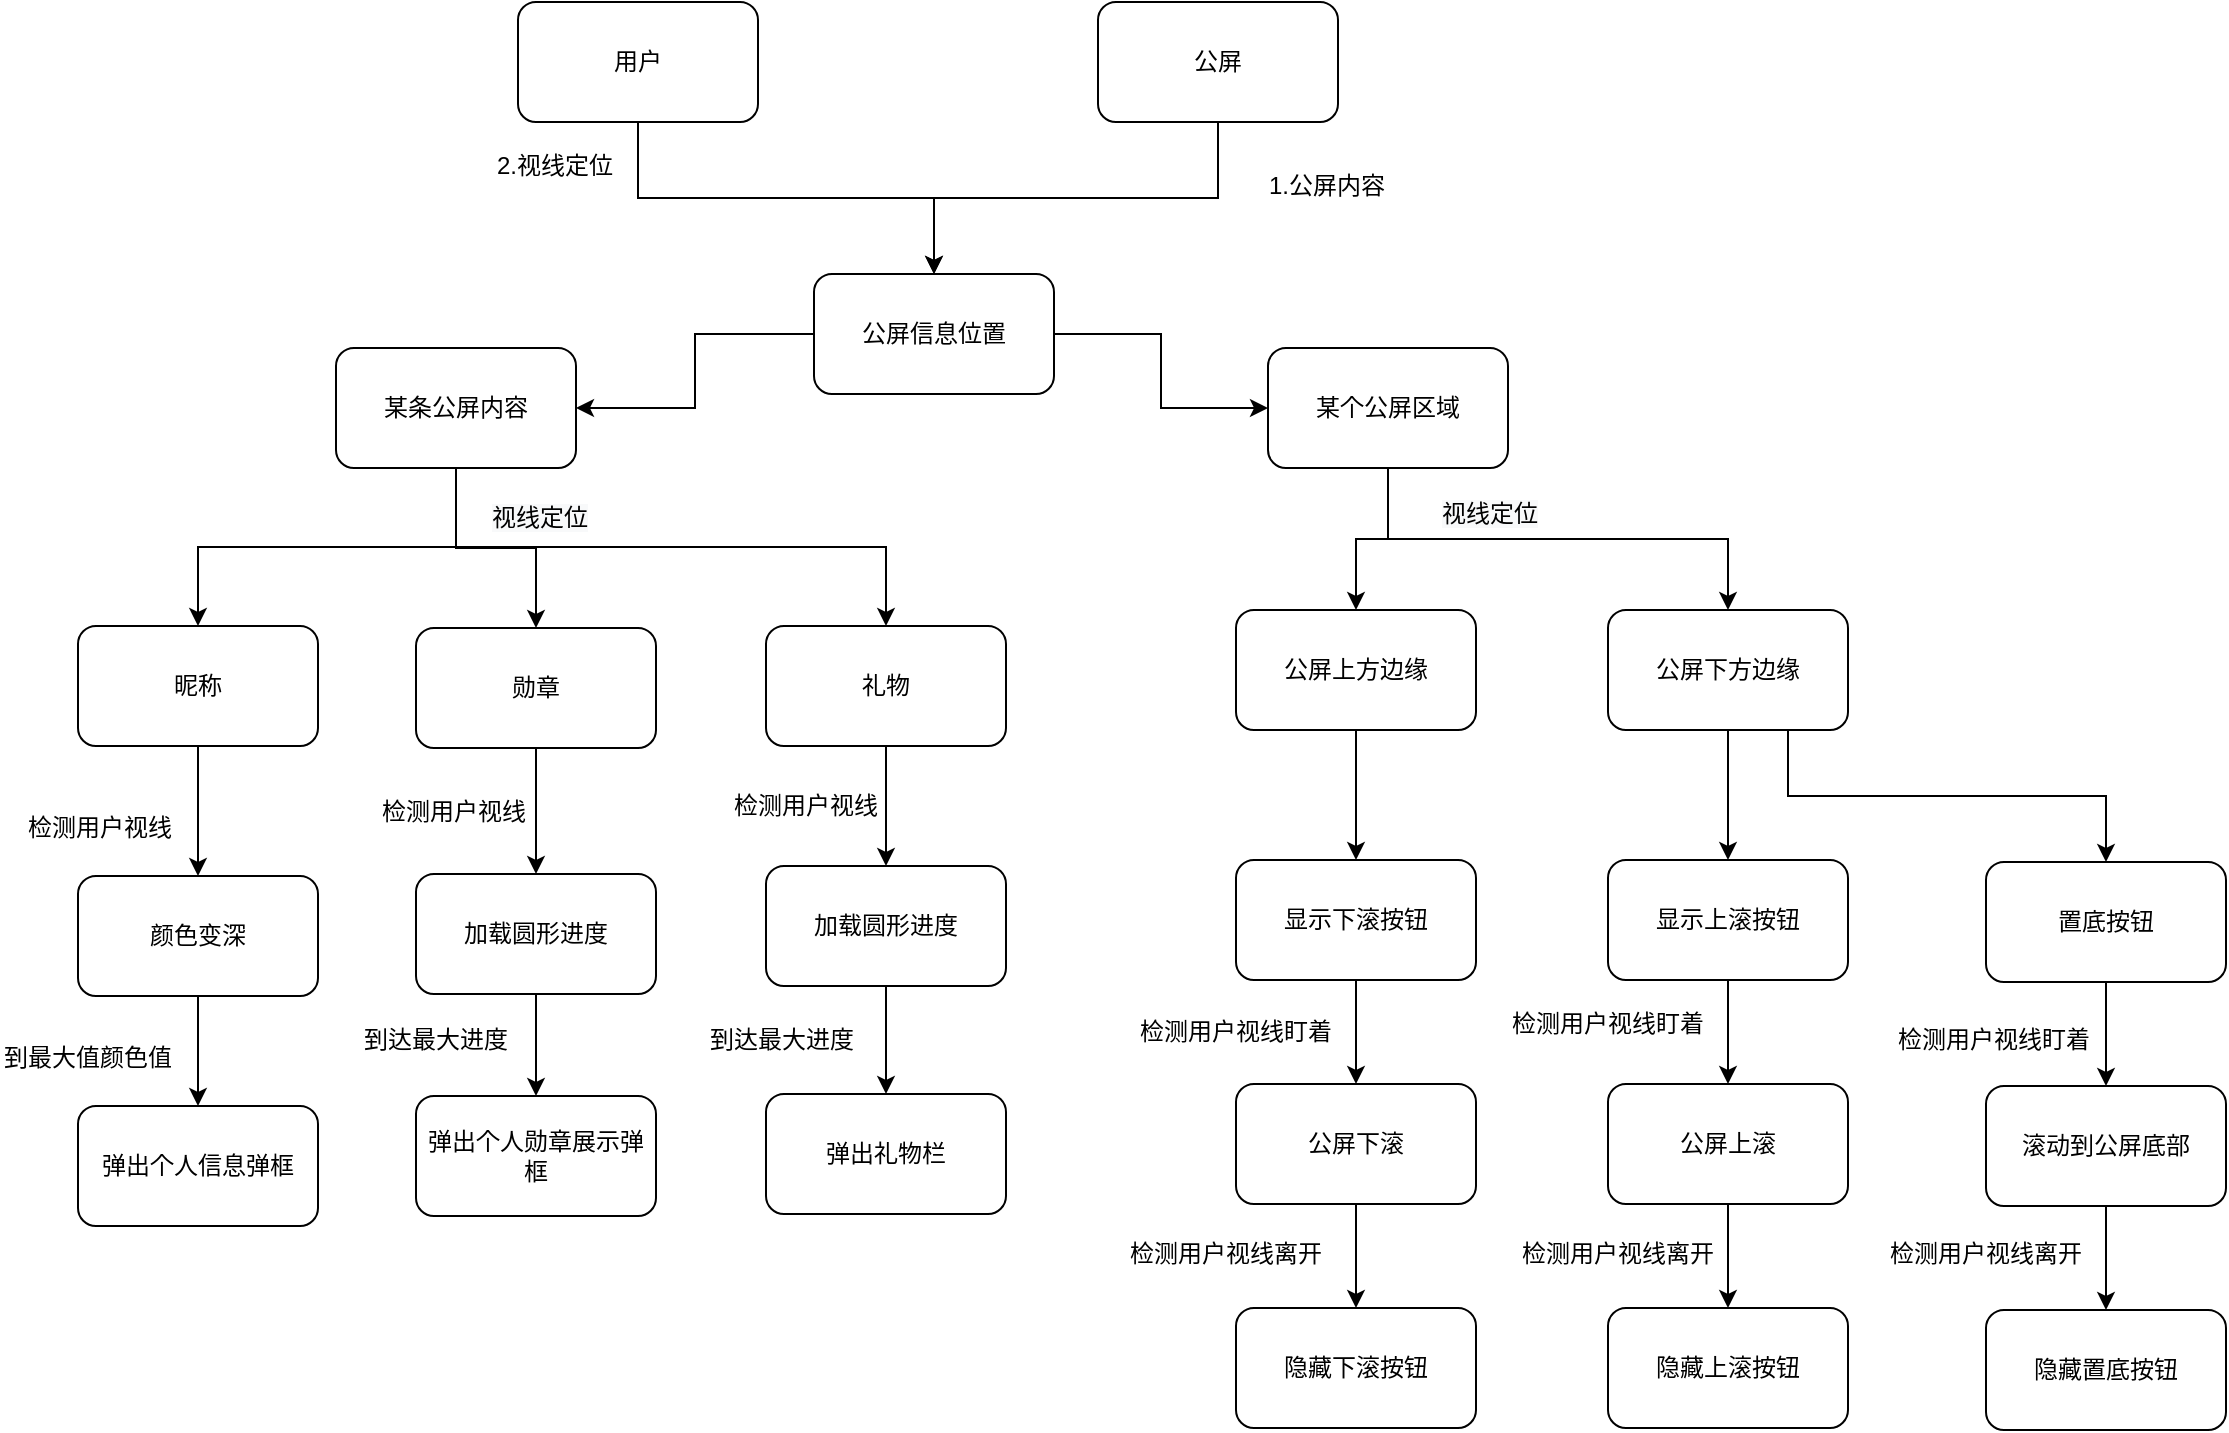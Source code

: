 <mxfile version="15.8.6" type="github" pages="3">
  <diagram id="zMDMCZRxm3SNSM0pZrEO" name="Page-1">
    <mxGraphModel dx="1422" dy="762" grid="0" gridSize="10" guides="1" tooltips="1" connect="1" arrows="1" fold="1" page="1" pageScale="1" pageWidth="1169" pageHeight="827" math="0" shadow="0">
      <root>
        <mxCell id="0" />
        <mxCell id="1" parent="0" />
        <mxCell id="QEcNnq3xB4VwzuoByR7s-11" style="edgeStyle=orthogonalEdgeStyle;rounded=0;orthogonalLoop=1;jettySize=auto;html=1;exitX=0.5;exitY=1;exitDx=0;exitDy=0;entryX=0.5;entryY=0;entryDx=0;entryDy=0;" parent="1" source="QEcNnq3xB4VwzuoByR7s-1" target="QEcNnq3xB4VwzuoByR7s-9" edge="1">
          <mxGeometry relative="1" as="geometry" />
        </mxCell>
        <mxCell id="QEcNnq3xB4VwzuoByR7s-1" value="公屏" style="rounded=1;whiteSpace=wrap;html=1;" parent="1" vertex="1">
          <mxGeometry x="574" y="73" width="120" height="60" as="geometry" />
        </mxCell>
        <mxCell id="QEcNnq3xB4VwzuoByR7s-20" style="edgeStyle=orthogonalEdgeStyle;rounded=0;orthogonalLoop=1;jettySize=auto;html=1;exitX=0.5;exitY=1;exitDx=0;exitDy=0;entryX=0.5;entryY=0;entryDx=0;entryDy=0;" parent="1" source="QEcNnq3xB4VwzuoByR7s-3" target="QEcNnq3xB4VwzuoByR7s-19" edge="1">
          <mxGeometry relative="1" as="geometry" />
        </mxCell>
        <mxCell id="QEcNnq3xB4VwzuoByR7s-3" value="昵称" style="rounded=1;whiteSpace=wrap;html=1;" parent="1" vertex="1">
          <mxGeometry x="64" y="385" width="120" height="60" as="geometry" />
        </mxCell>
        <mxCell id="QEcNnq3xB4VwzuoByR7s-24" style="edgeStyle=orthogonalEdgeStyle;rounded=0;orthogonalLoop=1;jettySize=auto;html=1;exitX=0.5;exitY=1;exitDx=0;exitDy=0;" parent="1" source="QEcNnq3xB4VwzuoByR7s-4" target="QEcNnq3xB4VwzuoByR7s-23" edge="1">
          <mxGeometry relative="1" as="geometry" />
        </mxCell>
        <mxCell id="QEcNnq3xB4VwzuoByR7s-4" value="公屏上方边缘" style="rounded=1;whiteSpace=wrap;html=1;" parent="1" vertex="1">
          <mxGeometry x="643" y="377" width="120" height="60" as="geometry" />
        </mxCell>
        <mxCell id="QEcNnq3xB4VwzuoByR7s-28" style="edgeStyle=orthogonalEdgeStyle;rounded=0;orthogonalLoop=1;jettySize=auto;html=1;exitX=0.5;exitY=1;exitDx=0;exitDy=0;" parent="1" source="QEcNnq3xB4VwzuoByR7s-5" target="QEcNnq3xB4VwzuoByR7s-27" edge="1">
          <mxGeometry relative="1" as="geometry" />
        </mxCell>
        <mxCell id="QEcNnq3xB4VwzuoByR7s-59" style="edgeStyle=orthogonalEdgeStyle;rounded=0;orthogonalLoop=1;jettySize=auto;html=1;exitX=0.75;exitY=1;exitDx=0;exitDy=0;" parent="1" source="QEcNnq3xB4VwzuoByR7s-5" target="QEcNnq3xB4VwzuoByR7s-55" edge="1">
          <mxGeometry relative="1" as="geometry" />
        </mxCell>
        <mxCell id="QEcNnq3xB4VwzuoByR7s-5" value="公屏下方边缘" style="rounded=1;whiteSpace=wrap;html=1;" parent="1" vertex="1">
          <mxGeometry x="829" y="377" width="120" height="60" as="geometry" />
        </mxCell>
        <mxCell id="QEcNnq3xB4VwzuoByR7s-36" style="edgeStyle=orthogonalEdgeStyle;rounded=0;orthogonalLoop=1;jettySize=auto;html=1;exitX=0.5;exitY=1;exitDx=0;exitDy=0;" parent="1" source="QEcNnq3xB4VwzuoByR7s-6" target="QEcNnq3xB4VwzuoByR7s-31" edge="1">
          <mxGeometry relative="1" as="geometry" />
        </mxCell>
        <mxCell id="QEcNnq3xB4VwzuoByR7s-6" value="勋章" style="rounded=1;whiteSpace=wrap;html=1;" parent="1" vertex="1">
          <mxGeometry x="233" y="386" width="120" height="60" as="geometry" />
        </mxCell>
        <mxCell id="QEcNnq3xB4VwzuoByR7s-38" style="edgeStyle=orthogonalEdgeStyle;rounded=0;orthogonalLoop=1;jettySize=auto;html=1;exitX=0.5;exitY=1;exitDx=0;exitDy=0;" parent="1" source="QEcNnq3xB4VwzuoByR7s-7" target="QEcNnq3xB4VwzuoByR7s-37" edge="1">
          <mxGeometry relative="1" as="geometry" />
        </mxCell>
        <mxCell id="QEcNnq3xB4VwzuoByR7s-7" value="礼物" style="rounded=1;whiteSpace=wrap;html=1;" parent="1" vertex="1">
          <mxGeometry x="408" y="385" width="120" height="60" as="geometry" />
        </mxCell>
        <mxCell id="QEcNnq3xB4VwzuoByR7s-10" style="edgeStyle=orthogonalEdgeStyle;rounded=0;orthogonalLoop=1;jettySize=auto;html=1;exitX=0.5;exitY=1;exitDx=0;exitDy=0;" parent="1" source="QEcNnq3xB4VwzuoByR7s-8" target="QEcNnq3xB4VwzuoByR7s-9" edge="1">
          <mxGeometry relative="1" as="geometry" />
        </mxCell>
        <mxCell id="QEcNnq3xB4VwzuoByR7s-8" value="用户" style="rounded=1;whiteSpace=wrap;html=1;" parent="1" vertex="1">
          <mxGeometry x="284" y="73" width="120" height="60" as="geometry" />
        </mxCell>
        <mxCell id="QEcNnq3xB4VwzuoByR7s-46" style="edgeStyle=orthogonalEdgeStyle;rounded=0;orthogonalLoop=1;jettySize=auto;html=1;exitX=0;exitY=0.5;exitDx=0;exitDy=0;entryX=1;entryY=0.5;entryDx=0;entryDy=0;" parent="1" source="QEcNnq3xB4VwzuoByR7s-9" target="QEcNnq3xB4VwzuoByR7s-45" edge="1">
          <mxGeometry relative="1" as="geometry" />
        </mxCell>
        <mxCell id="QEcNnq3xB4VwzuoByR7s-51" style="edgeStyle=orthogonalEdgeStyle;rounded=0;orthogonalLoop=1;jettySize=auto;html=1;exitX=1;exitY=0.5;exitDx=0;exitDy=0;" parent="1" source="QEcNnq3xB4VwzuoByR7s-9" target="QEcNnq3xB4VwzuoByR7s-50" edge="1">
          <mxGeometry relative="1" as="geometry" />
        </mxCell>
        <mxCell id="QEcNnq3xB4VwzuoByR7s-9" value="公屏信息位置" style="rounded=1;whiteSpace=wrap;html=1;" parent="1" vertex="1">
          <mxGeometry x="432" y="209" width="120" height="60" as="geometry" />
        </mxCell>
        <mxCell id="QEcNnq3xB4VwzuoByR7s-12" value="1.公屏内容" style="text;html=1;strokeColor=none;fillColor=none;align=center;verticalAlign=middle;whiteSpace=wrap;rounded=0;" parent="1" vertex="1">
          <mxGeometry x="647" y="150" width="83" height="30" as="geometry" />
        </mxCell>
        <mxCell id="QEcNnq3xB4VwzuoByR7s-13" value="2.视线定位" style="text;html=1;strokeColor=none;fillColor=none;align=center;verticalAlign=middle;whiteSpace=wrap;rounded=0;" parent="1" vertex="1">
          <mxGeometry x="259" y="140" width="87" height="30" as="geometry" />
        </mxCell>
        <mxCell id="QEcNnq3xB4VwzuoByR7s-22" style="edgeStyle=orthogonalEdgeStyle;rounded=0;orthogonalLoop=1;jettySize=auto;html=1;exitX=0.5;exitY=1;exitDx=0;exitDy=0;" parent="1" source="QEcNnq3xB4VwzuoByR7s-19" target="QEcNnq3xB4VwzuoByR7s-21" edge="1">
          <mxGeometry relative="1" as="geometry" />
        </mxCell>
        <mxCell id="QEcNnq3xB4VwzuoByR7s-19" value="颜色变深" style="rounded=1;whiteSpace=wrap;html=1;" parent="1" vertex="1">
          <mxGeometry x="64" y="510" width="120" height="60" as="geometry" />
        </mxCell>
        <mxCell id="QEcNnq3xB4VwzuoByR7s-21" value="弹出个人信息弹框" style="rounded=1;whiteSpace=wrap;html=1;" parent="1" vertex="1">
          <mxGeometry x="64" y="625" width="120" height="60" as="geometry" />
        </mxCell>
        <mxCell id="QEcNnq3xB4VwzuoByR7s-26" style="edgeStyle=orthogonalEdgeStyle;rounded=0;orthogonalLoop=1;jettySize=auto;html=1;exitX=0.5;exitY=1;exitDx=0;exitDy=0;" parent="1" source="QEcNnq3xB4VwzuoByR7s-23" target="QEcNnq3xB4VwzuoByR7s-25" edge="1">
          <mxGeometry relative="1" as="geometry" />
        </mxCell>
        <mxCell id="QEcNnq3xB4VwzuoByR7s-23" value="显示下滚按钮" style="rounded=1;whiteSpace=wrap;html=1;" parent="1" vertex="1">
          <mxGeometry x="643" y="502" width="120" height="60" as="geometry" />
        </mxCell>
        <mxCell id="QEcNnq3xB4VwzuoByR7s-34" style="edgeStyle=orthogonalEdgeStyle;rounded=0;orthogonalLoop=1;jettySize=auto;html=1;exitX=0.5;exitY=1;exitDx=0;exitDy=0;" parent="1" source="QEcNnq3xB4VwzuoByR7s-25" target="QEcNnq3xB4VwzuoByR7s-32" edge="1">
          <mxGeometry relative="1" as="geometry" />
        </mxCell>
        <mxCell id="QEcNnq3xB4VwzuoByR7s-25" value="公屏下滚" style="rounded=1;whiteSpace=wrap;html=1;" parent="1" vertex="1">
          <mxGeometry x="643" y="614" width="120" height="60" as="geometry" />
        </mxCell>
        <mxCell id="QEcNnq3xB4VwzuoByR7s-30" style="edgeStyle=orthogonalEdgeStyle;rounded=0;orthogonalLoop=1;jettySize=auto;html=1;exitX=0.5;exitY=1;exitDx=0;exitDy=0;" parent="1" source="QEcNnq3xB4VwzuoByR7s-27" target="QEcNnq3xB4VwzuoByR7s-29" edge="1">
          <mxGeometry relative="1" as="geometry" />
        </mxCell>
        <mxCell id="QEcNnq3xB4VwzuoByR7s-27" value="显示上滚按钮" style="rounded=1;whiteSpace=wrap;html=1;" parent="1" vertex="1">
          <mxGeometry x="829" y="502" width="120" height="60" as="geometry" />
        </mxCell>
        <mxCell id="QEcNnq3xB4VwzuoByR7s-35" style="edgeStyle=orthogonalEdgeStyle;rounded=0;orthogonalLoop=1;jettySize=auto;html=1;exitX=0.5;exitY=1;exitDx=0;exitDy=0;" parent="1" source="QEcNnq3xB4VwzuoByR7s-29" target="QEcNnq3xB4VwzuoByR7s-33" edge="1">
          <mxGeometry relative="1" as="geometry" />
        </mxCell>
        <mxCell id="QEcNnq3xB4VwzuoByR7s-29" value="公屏上滚" style="rounded=1;whiteSpace=wrap;html=1;" parent="1" vertex="1">
          <mxGeometry x="829" y="614" width="120" height="60" as="geometry" />
        </mxCell>
        <mxCell id="QEcNnq3xB4VwzuoByR7s-42" style="edgeStyle=orthogonalEdgeStyle;rounded=0;orthogonalLoop=1;jettySize=auto;html=1;exitX=0.5;exitY=1;exitDx=0;exitDy=0;entryX=0.5;entryY=0;entryDx=0;entryDy=0;" parent="1" source="QEcNnq3xB4VwzuoByR7s-31" target="QEcNnq3xB4VwzuoByR7s-39" edge="1">
          <mxGeometry relative="1" as="geometry" />
        </mxCell>
        <mxCell id="QEcNnq3xB4VwzuoByR7s-31" value="加载圆形进度" style="rounded=1;whiteSpace=wrap;html=1;" parent="1" vertex="1">
          <mxGeometry x="233" y="509" width="120" height="60" as="geometry" />
        </mxCell>
        <mxCell id="QEcNnq3xB4VwzuoByR7s-32" value="隐藏下滚按钮" style="rounded=1;whiteSpace=wrap;html=1;" parent="1" vertex="1">
          <mxGeometry x="643" y="726" width="120" height="60" as="geometry" />
        </mxCell>
        <mxCell id="QEcNnq3xB4VwzuoByR7s-33" value="隐藏上滚按钮" style="rounded=1;whiteSpace=wrap;html=1;" parent="1" vertex="1">
          <mxGeometry x="829" y="726" width="120" height="60" as="geometry" />
        </mxCell>
        <mxCell id="QEcNnq3xB4VwzuoByR7s-41" style="edgeStyle=orthogonalEdgeStyle;rounded=0;orthogonalLoop=1;jettySize=auto;html=1;exitX=0.5;exitY=1;exitDx=0;exitDy=0;entryX=0.5;entryY=0;entryDx=0;entryDy=0;" parent="1" source="QEcNnq3xB4VwzuoByR7s-37" target="QEcNnq3xB4VwzuoByR7s-40" edge="1">
          <mxGeometry relative="1" as="geometry" />
        </mxCell>
        <mxCell id="QEcNnq3xB4VwzuoByR7s-37" value="加载圆形进度" style="rounded=1;whiteSpace=wrap;html=1;" parent="1" vertex="1">
          <mxGeometry x="408" y="505" width="120" height="60" as="geometry" />
        </mxCell>
        <mxCell id="QEcNnq3xB4VwzuoByR7s-39" value="弹出个人勋章展示弹框" style="rounded=1;whiteSpace=wrap;html=1;" parent="1" vertex="1">
          <mxGeometry x="233" y="620" width="120" height="60" as="geometry" />
        </mxCell>
        <mxCell id="QEcNnq3xB4VwzuoByR7s-40" value="弹出礼物栏" style="rounded=1;whiteSpace=wrap;html=1;" parent="1" vertex="1">
          <mxGeometry x="408" y="619" width="120" height="60" as="geometry" />
        </mxCell>
        <mxCell id="QEcNnq3xB4VwzuoByR7s-47" style="edgeStyle=orthogonalEdgeStyle;rounded=0;orthogonalLoop=1;jettySize=auto;html=1;exitX=0.5;exitY=1;exitDx=0;exitDy=0;" parent="1" source="QEcNnq3xB4VwzuoByR7s-45" target="QEcNnq3xB4VwzuoByR7s-3" edge="1">
          <mxGeometry relative="1" as="geometry" />
        </mxCell>
        <mxCell id="QEcNnq3xB4VwzuoByR7s-48" style="edgeStyle=orthogonalEdgeStyle;rounded=0;orthogonalLoop=1;jettySize=auto;html=1;exitX=0.5;exitY=1;exitDx=0;exitDy=0;" parent="1" source="QEcNnq3xB4VwzuoByR7s-45" target="QEcNnq3xB4VwzuoByR7s-6" edge="1">
          <mxGeometry relative="1" as="geometry" />
        </mxCell>
        <mxCell id="QEcNnq3xB4VwzuoByR7s-49" style="edgeStyle=orthogonalEdgeStyle;rounded=0;orthogonalLoop=1;jettySize=auto;html=1;exitX=0.5;exitY=1;exitDx=0;exitDy=0;" parent="1" source="QEcNnq3xB4VwzuoByR7s-45" target="QEcNnq3xB4VwzuoByR7s-7" edge="1">
          <mxGeometry relative="1" as="geometry" />
        </mxCell>
        <mxCell id="QEcNnq3xB4VwzuoByR7s-45" value="某条公屏内容" style="rounded=1;whiteSpace=wrap;html=1;" parent="1" vertex="1">
          <mxGeometry x="193" y="246" width="120" height="60" as="geometry" />
        </mxCell>
        <mxCell id="QEcNnq3xB4VwzuoByR7s-60" style="edgeStyle=orthogonalEdgeStyle;rounded=0;orthogonalLoop=1;jettySize=auto;html=1;exitX=0.5;exitY=1;exitDx=0;exitDy=0;" parent="1" source="QEcNnq3xB4VwzuoByR7s-50" target="QEcNnq3xB4VwzuoByR7s-4" edge="1">
          <mxGeometry relative="1" as="geometry" />
        </mxCell>
        <mxCell id="QEcNnq3xB4VwzuoByR7s-61" style="edgeStyle=orthogonalEdgeStyle;rounded=0;orthogonalLoop=1;jettySize=auto;html=1;exitX=0.5;exitY=1;exitDx=0;exitDy=0;" parent="1" source="QEcNnq3xB4VwzuoByR7s-50" target="QEcNnq3xB4VwzuoByR7s-5" edge="1">
          <mxGeometry relative="1" as="geometry" />
        </mxCell>
        <mxCell id="QEcNnq3xB4VwzuoByR7s-50" value="某个公屏区域" style="rounded=1;whiteSpace=wrap;html=1;" parent="1" vertex="1">
          <mxGeometry x="659" y="246" width="120" height="60" as="geometry" />
        </mxCell>
        <mxCell id="QEcNnq3xB4VwzuoByR7s-54" style="edgeStyle=orthogonalEdgeStyle;rounded=0;orthogonalLoop=1;jettySize=auto;html=1;exitX=0.5;exitY=1;exitDx=0;exitDy=0;" parent="1" source="QEcNnq3xB4VwzuoByR7s-55" target="QEcNnq3xB4VwzuoByR7s-57" edge="1">
          <mxGeometry relative="1" as="geometry" />
        </mxCell>
        <mxCell id="QEcNnq3xB4VwzuoByR7s-55" value="置底按钮" style="rounded=1;whiteSpace=wrap;html=1;" parent="1" vertex="1">
          <mxGeometry x="1018" y="503" width="120" height="60" as="geometry" />
        </mxCell>
        <mxCell id="QEcNnq3xB4VwzuoByR7s-56" style="edgeStyle=orthogonalEdgeStyle;rounded=0;orthogonalLoop=1;jettySize=auto;html=1;exitX=0.5;exitY=1;exitDx=0;exitDy=0;" parent="1" source="QEcNnq3xB4VwzuoByR7s-57" target="QEcNnq3xB4VwzuoByR7s-58" edge="1">
          <mxGeometry relative="1" as="geometry" />
        </mxCell>
        <mxCell id="QEcNnq3xB4VwzuoByR7s-57" value="滚动到公屏底部" style="rounded=1;whiteSpace=wrap;html=1;" parent="1" vertex="1">
          <mxGeometry x="1018" y="615" width="120" height="60" as="geometry" />
        </mxCell>
        <mxCell id="QEcNnq3xB4VwzuoByR7s-58" value="隐藏置底按钮" style="rounded=1;whiteSpace=wrap;html=1;" parent="1" vertex="1">
          <mxGeometry x="1018" y="727" width="120" height="60" as="geometry" />
        </mxCell>
        <mxCell id="QEcNnq3xB4VwzuoByR7s-62" value="&lt;span style=&quot;color: rgb(0 , 0 , 0) ; font-family: &amp;#34;helvetica&amp;#34; ; font-size: 12px ; font-style: normal ; font-weight: 400 ; letter-spacing: normal ; text-align: center ; text-indent: 0px ; text-transform: none ; word-spacing: 0px ; background-color: rgb(248 , 249 , 250) ; display: inline ; float: none&quot;&gt;视线定位&lt;/span&gt;" style="text;whiteSpace=wrap;html=1;" parent="1" vertex="1">
          <mxGeometry x="268.5" y="317" width="68" height="28" as="geometry" />
        </mxCell>
        <mxCell id="QEcNnq3xB4VwzuoByR7s-63" value="&lt;div style=&quot;text-align: center&quot;&gt;&lt;span&gt;&lt;font face=&quot;helvetica&quot;&gt;检测用户视线&lt;/font&gt;&lt;/span&gt;&lt;/div&gt;" style="text;whiteSpace=wrap;html=1;" parent="1" vertex="1">
          <mxGeometry x="37" y="472" width="79" height="28" as="geometry" />
        </mxCell>
        <mxCell id="QEcNnq3xB4VwzuoByR7s-64" value="&lt;div style=&quot;text-align: center&quot;&gt;&lt;span&gt;&lt;font face=&quot;helvetica&quot;&gt;到最大值颜色值&lt;/font&gt;&lt;/span&gt;&lt;/div&gt;" style="text;whiteSpace=wrap;html=1;" parent="1" vertex="1">
          <mxGeometry x="25" y="587" width="91" height="28" as="geometry" />
        </mxCell>
        <mxCell id="QEcNnq3xB4VwzuoByR7s-68" value="&lt;div style=&quot;text-align: center&quot;&gt;&lt;span&gt;&lt;font face=&quot;helvetica&quot;&gt;检测用户视线&lt;/font&gt;&lt;/span&gt;&lt;/div&gt;" style="text;whiteSpace=wrap;html=1;" parent="1" vertex="1">
          <mxGeometry x="213.5" y="464" width="79" height="28" as="geometry" />
        </mxCell>
        <mxCell id="QEcNnq3xB4VwzuoByR7s-69" value="&lt;div style=&quot;text-align: center&quot;&gt;&lt;span&gt;&lt;font face=&quot;helvetica&quot;&gt;检测用户视线&lt;/font&gt;&lt;/span&gt;&lt;/div&gt;" style="text;whiteSpace=wrap;html=1;" parent="1" vertex="1">
          <mxGeometry x="390" y="461" width="79" height="28" as="geometry" />
        </mxCell>
        <mxCell id="QEcNnq3xB4VwzuoByR7s-70" value="&lt;span style=&quot;color: rgb(0 , 0 , 0) ; font-family: &amp;#34;helvetica&amp;#34; ; font-size: 12px ; font-style: normal ; font-weight: 400 ; letter-spacing: normal ; text-align: center ; text-indent: 0px ; text-transform: none ; word-spacing: 0px ; background-color: rgb(248 , 249 , 250) ; display: inline ; float: none&quot;&gt;视线定位&lt;/span&gt;" style="text;whiteSpace=wrap;html=1;" parent="1" vertex="1">
          <mxGeometry x="744" y="315" width="68" height="28" as="geometry" />
        </mxCell>
        <mxCell id="QEcNnq3xB4VwzuoByR7s-71" value="&lt;div style=&quot;text-align: center&quot;&gt;&lt;span&gt;&lt;font face=&quot;helvetica&quot;&gt;到达最大进度&lt;/font&gt;&lt;/span&gt;&lt;/div&gt;" style="text;whiteSpace=wrap;html=1;" parent="1" vertex="1">
          <mxGeometry x="205" y="578" width="91" height="28" as="geometry" />
        </mxCell>
        <mxCell id="QEcNnq3xB4VwzuoByR7s-72" value="&lt;div style=&quot;text-align: center&quot;&gt;&lt;span&gt;&lt;font face=&quot;helvetica&quot;&gt;到达最大进度&lt;/font&gt;&lt;/span&gt;&lt;/div&gt;" style="text;whiteSpace=wrap;html=1;" parent="1" vertex="1">
          <mxGeometry x="378" y="578" width="91" height="28" as="geometry" />
        </mxCell>
        <mxCell id="QEcNnq3xB4VwzuoByR7s-73" value="&lt;div style=&quot;text-align: center&quot;&gt;&lt;span&gt;&lt;font face=&quot;helvetica&quot;&gt;检测用户视线离开&lt;/font&gt;&lt;/span&gt;&lt;/div&gt;" style="text;whiteSpace=wrap;html=1;" parent="1" vertex="1">
          <mxGeometry x="588" y="685" width="101" height="28" as="geometry" />
        </mxCell>
        <mxCell id="QEcNnq3xB4VwzuoByR7s-74" value="&lt;div style=&quot;text-align: center&quot;&gt;&lt;span&gt;&lt;font face=&quot;helvetica&quot;&gt;检测用户视线离开&lt;/font&gt;&lt;/span&gt;&lt;/div&gt;" style="text;whiteSpace=wrap;html=1;" parent="1" vertex="1">
          <mxGeometry x="784" y="685" width="101" height="28" as="geometry" />
        </mxCell>
        <mxCell id="QEcNnq3xB4VwzuoByR7s-75" value="&lt;div style=&quot;text-align: center&quot;&gt;&lt;span&gt;&lt;font face=&quot;helvetica&quot;&gt;检测用户视线离开&lt;/font&gt;&lt;/span&gt;&lt;/div&gt;" style="text;whiteSpace=wrap;html=1;" parent="1" vertex="1">
          <mxGeometry x="968" y="685" width="101" height="28" as="geometry" />
        </mxCell>
        <mxCell id="QEcNnq3xB4VwzuoByR7s-76" value="&lt;div style=&quot;text-align: center&quot;&gt;&lt;span&gt;&lt;font face=&quot;helvetica&quot;&gt;检测用户视线盯着&lt;/font&gt;&lt;/span&gt;&lt;/div&gt;" style="text;whiteSpace=wrap;html=1;" parent="1" vertex="1">
          <mxGeometry x="593" y="574" width="101" height="28" as="geometry" />
        </mxCell>
        <mxCell id="QEcNnq3xB4VwzuoByR7s-77" value="&lt;div style=&quot;text-align: center&quot;&gt;&lt;span&gt;&lt;font face=&quot;helvetica&quot;&gt;检测用户视线盯着&lt;/font&gt;&lt;/span&gt;&lt;/div&gt;" style="text;whiteSpace=wrap;html=1;" parent="1" vertex="1">
          <mxGeometry x="779" y="570" width="101" height="28" as="geometry" />
        </mxCell>
        <mxCell id="QEcNnq3xB4VwzuoByR7s-78" value="&lt;div style=&quot;text-align: center&quot;&gt;&lt;span&gt;&lt;font face=&quot;helvetica&quot;&gt;检测用户视线盯着&lt;/font&gt;&lt;/span&gt;&lt;/div&gt;" style="text;whiteSpace=wrap;html=1;" parent="1" vertex="1">
          <mxGeometry x="972" y="578" width="101" height="28" as="geometry" />
        </mxCell>
      </root>
    </mxGraphModel>
  </diagram>
  <diagram id="uUguc2xUrD4-UDBGxbK5" name="Page-2">
    <mxGraphModel dx="1422" dy="762" grid="0" gridSize="10" guides="1" tooltips="1" connect="1" arrows="1" fold="1" page="1" pageScale="1" pageWidth="1169" pageHeight="827" math="0" shadow="0">
      <root>
        <mxCell id="h-A5p5XIHhIAn-sJGGZu-0" />
        <mxCell id="h-A5p5XIHhIAn-sJGGZu-1" parent="h-A5p5XIHhIAn-sJGGZu-0" />
        <mxCell id="FsXdOM6yuLRRz2GAKICm-4" style="edgeStyle=orthogonalEdgeStyle;rounded=0;orthogonalLoop=1;jettySize=auto;html=1;exitX=0.5;exitY=1;exitDx=0;exitDy=0;" parent="h-A5p5XIHhIAn-sJGGZu-1" source="FsXdOM6yuLRRz2GAKICm-0" target="FsXdOM6yuLRRz2GAKICm-3" edge="1">
          <mxGeometry relative="1" as="geometry" />
        </mxCell>
        <mxCell id="FsXdOM6yuLRRz2GAKICm-0" value="用户端" style="rounded=1;whiteSpace=wrap;html=1;" parent="h-A5p5XIHhIAn-sJGGZu-1" vertex="1">
          <mxGeometry x="259" y="108" width="120" height="60" as="geometry" />
        </mxCell>
        <mxCell id="FsXdOM6yuLRRz2GAKICm-10" style="edgeStyle=orthogonalEdgeStyle;rounded=0;orthogonalLoop=1;jettySize=auto;html=1;exitX=0.5;exitY=1;exitDx=0;exitDy=0;" parent="h-A5p5XIHhIAn-sJGGZu-1" source="FsXdOM6yuLRRz2GAKICm-3" target="FsXdOM6yuLRRz2GAKICm-9" edge="1">
          <mxGeometry relative="1" as="geometry" />
        </mxCell>
        <mxCell id="FsXdOM6yuLRRz2GAKICm-3" value="服务器" style="rounded=1;whiteSpace=wrap;html=1;" parent="h-A5p5XIHhIAn-sJGGZu-1" vertex="1">
          <mxGeometry x="259" y="234" width="120" height="60" as="geometry" />
        </mxCell>
        <mxCell id="FsXdOM6yuLRRz2GAKICm-7" style="edgeStyle=orthogonalEdgeStyle;rounded=0;orthogonalLoop=1;jettySize=auto;html=1;exitX=0;exitY=0.5;exitDx=0;exitDy=0;" parent="h-A5p5XIHhIAn-sJGGZu-1" source="FsXdOM6yuLRRz2GAKICm-6" target="FsXdOM6yuLRRz2GAKICm-0" edge="1">
          <mxGeometry relative="1" as="geometry" />
        </mxCell>
        <mxCell id="FsXdOM6yuLRRz2GAKICm-6" value="用户" style="rounded=1;whiteSpace=wrap;html=1;" parent="h-A5p5XIHhIAn-sJGGZu-1" vertex="1">
          <mxGeometry x="556" y="108" width="120" height="60" as="geometry" />
        </mxCell>
        <mxCell id="FsXdOM6yuLRRz2GAKICm-8" value="发公屏次数超过N次" style="text;html=1;strokeColor=none;fillColor=none;align=center;verticalAlign=middle;whiteSpace=wrap;rounded=0;" parent="h-A5p5XIHhIAn-sJGGZu-1" vertex="1">
          <mxGeometry x="408" y="105" width="115" height="30" as="geometry" />
        </mxCell>
        <mxCell id="FsXdOM6yuLRRz2GAKICm-13" style="edgeStyle=orthogonalEdgeStyle;rounded=0;orthogonalLoop=1;jettySize=auto;html=1;exitX=0;exitY=0.5;exitDx=0;exitDy=0;" parent="h-A5p5XIHhIAn-sJGGZu-1" source="FsXdOM6yuLRRz2GAKICm-9" target="FsXdOM6yuLRRz2GAKICm-11" edge="1">
          <mxGeometry relative="1" as="geometry" />
        </mxCell>
        <mxCell id="FsXdOM6yuLRRz2GAKICm-15" style="edgeStyle=orthogonalEdgeStyle;rounded=0;orthogonalLoop=1;jettySize=auto;html=1;exitX=1;exitY=0.5;exitDx=0;exitDy=0;" parent="h-A5p5XIHhIAn-sJGGZu-1" source="FsXdOM6yuLRRz2GAKICm-9" target="FsXdOM6yuLRRz2GAKICm-12" edge="1">
          <mxGeometry relative="1" as="geometry" />
        </mxCell>
        <mxCell id="FsXdOM6yuLRRz2GAKICm-9" value="弹框是否开启视线操作公屏功能" style="rounded=1;whiteSpace=wrap;html=1;" parent="h-A5p5XIHhIAn-sJGGZu-1" vertex="1">
          <mxGeometry x="259" y="365" width="120" height="60" as="geometry" />
        </mxCell>
        <mxCell id="FsXdOM6yuLRRz2GAKICm-11" value="关闭弹框，并在下次打开用户端前不再触发" style="rounded=1;whiteSpace=wrap;html=1;" parent="h-A5p5XIHhIAn-sJGGZu-1" vertex="1">
          <mxGeometry x="87" y="459" width="120" height="60" as="geometry" />
        </mxCell>
        <mxCell id="FsXdOM6yuLRRz2GAKICm-12" value="开启视线操作公屏功能" style="rounded=1;whiteSpace=wrap;html=1;" parent="h-A5p5XIHhIAn-sJGGZu-1" vertex="1">
          <mxGeometry x="446" y="459" width="143" height="60" as="geometry" />
        </mxCell>
        <mxCell id="FsXdOM6yuLRRz2GAKICm-14" value="否" style="text;html=1;strokeColor=none;fillColor=none;align=center;verticalAlign=middle;whiteSpace=wrap;rounded=0;" parent="h-A5p5XIHhIAn-sJGGZu-1" vertex="1">
          <mxGeometry x="139" y="362" width="60" height="30" as="geometry" />
        </mxCell>
        <mxCell id="FsXdOM6yuLRRz2GAKICm-16" value="是" style="text;html=1;strokeColor=none;fillColor=none;align=center;verticalAlign=middle;whiteSpace=wrap;rounded=0;" parent="h-A5p5XIHhIAn-sJGGZu-1" vertex="1">
          <mxGeometry x="435.5" y="360" width="60" height="30" as="geometry" />
        </mxCell>
        <mxCell id="SkApoyI0FjRSZZhWLvdM-0" value="推送信息到客户端" style="text;html=1;strokeColor=none;fillColor=none;align=center;verticalAlign=middle;whiteSpace=wrap;rounded=0;" parent="h-A5p5XIHhIAn-sJGGZu-1" vertex="1">
          <mxGeometry x="251" y="320" width="60" height="30" as="geometry" />
        </mxCell>
        <mxCell id="SkApoyI0FjRSZZhWLvdM-1" value="统计发送公屏次数" style="text;html=1;strokeColor=none;fillColor=none;align=center;verticalAlign=middle;whiteSpace=wrap;rounded=0;" parent="h-A5p5XIHhIAn-sJGGZu-1" vertex="1">
          <mxGeometry x="249" y="186" width="60" height="30" as="geometry" />
        </mxCell>
      </root>
    </mxGraphModel>
  </diagram>
  <diagram id="22hLPaQhXzWVNoVdbixG" name="Page-3">
    <mxGraphModel dx="1422" dy="762" grid="0" gridSize="10" guides="1" tooltips="1" connect="1" arrows="1" fold="1" page="1" pageScale="1" pageWidth="1169" pageHeight="827" math="0" shadow="0">
      <root>
        <mxCell id="q7VrAWqiy80HLxNEGab_-0" />
        <mxCell id="q7VrAWqiy80HLxNEGab_-1" parent="q7VrAWqiy80HLxNEGab_-0" />
        <mxCell id="e42fcoKMkYAbZoNQlFh2-0" style="edgeStyle=orthogonalEdgeStyle;rounded=0;orthogonalLoop=1;jettySize=auto;html=1;exitX=0.5;exitY=1;exitDx=0;exitDy=0;entryX=0.5;entryY=0;entryDx=0;entryDy=0;" edge="1" parent="q7VrAWqiy80HLxNEGab_-1" source="e42fcoKMkYAbZoNQlFh2-1" target="e42fcoKMkYAbZoNQlFh2-17">
          <mxGeometry relative="1" as="geometry" />
        </mxCell>
        <mxCell id="e42fcoKMkYAbZoNQlFh2-1" value="公屏" style="rounded=1;whiteSpace=wrap;html=1;" vertex="1" parent="q7VrAWqiy80HLxNEGab_-1">
          <mxGeometry x="574" y="73" width="120" height="60" as="geometry" />
        </mxCell>
        <mxCell id="e42fcoKMkYAbZoNQlFh2-2" style="edgeStyle=orthogonalEdgeStyle;rounded=0;orthogonalLoop=1;jettySize=auto;html=1;exitX=0.5;exitY=1;exitDx=0;exitDy=0;entryX=0.5;entryY=0;entryDx=0;entryDy=0;" edge="1" parent="q7VrAWqiy80HLxNEGab_-1" source="e42fcoKMkYAbZoNQlFh2-3" target="e42fcoKMkYAbZoNQlFh2-21">
          <mxGeometry relative="1" as="geometry" />
        </mxCell>
        <mxCell id="e42fcoKMkYAbZoNQlFh2-3" value="客户端检测用户视线定位在定位当公屏文案的昵称" style="rounded=1;whiteSpace=wrap;html=1;" vertex="1" parent="q7VrAWqiy80HLxNEGab_-1">
          <mxGeometry x="64" y="385" width="120" height="60" as="geometry" />
        </mxCell>
        <mxCell id="e42fcoKMkYAbZoNQlFh2-6" style="edgeStyle=orthogonalEdgeStyle;rounded=0;orthogonalLoop=1;jettySize=auto;html=1;exitX=0.5;exitY=1;exitDx=0;exitDy=0;" edge="1" parent="q7VrAWqiy80HLxNEGab_-1" source="e42fcoKMkYAbZoNQlFh2-8" target="e42fcoKMkYAbZoNQlFh2-28">
          <mxGeometry relative="1" as="geometry" />
        </mxCell>
        <mxCell id="e42fcoKMkYAbZoNQlFh2-7" style="edgeStyle=orthogonalEdgeStyle;rounded=0;orthogonalLoop=1;jettySize=auto;html=1;exitX=0.75;exitY=1;exitDx=0;exitDy=0;" edge="1" parent="q7VrAWqiy80HLxNEGab_-1" source="e42fcoKMkYAbZoNQlFh2-8" target="e42fcoKMkYAbZoNQlFh2-47">
          <mxGeometry relative="1" as="geometry" />
        </mxCell>
        <mxCell id="e42fcoKMkYAbZoNQlFh2-8" value="客户端检测视线和公屏下方边缘重合" style="rounded=1;whiteSpace=wrap;html=1;" vertex="1" parent="q7VrAWqiy80HLxNEGab_-1">
          <mxGeometry x="659" y="386" width="120" height="60" as="geometry" />
        </mxCell>
        <mxCell id="e42fcoKMkYAbZoNQlFh2-9" style="edgeStyle=orthogonalEdgeStyle;rounded=0;orthogonalLoop=1;jettySize=auto;html=1;exitX=0.5;exitY=1;exitDx=0;exitDy=0;" edge="1" parent="q7VrAWqiy80HLxNEGab_-1" source="e42fcoKMkYAbZoNQlFh2-10" target="e42fcoKMkYAbZoNQlFh2-32">
          <mxGeometry relative="1" as="geometry" />
        </mxCell>
        <mxCell id="e42fcoKMkYAbZoNQlFh2-10" value="客户端检测用户视线定位在定位当公屏文案的勋章" style="rounded=1;whiteSpace=wrap;html=1;" vertex="1" parent="q7VrAWqiy80HLxNEGab_-1">
          <mxGeometry x="233" y="386" width="120" height="60" as="geometry" />
        </mxCell>
        <mxCell id="e42fcoKMkYAbZoNQlFh2-11" style="edgeStyle=orthogonalEdgeStyle;rounded=0;orthogonalLoop=1;jettySize=auto;html=1;exitX=0.5;exitY=1;exitDx=0;exitDy=0;" edge="1" parent="q7VrAWqiy80HLxNEGab_-1" source="e42fcoKMkYAbZoNQlFh2-12" target="e42fcoKMkYAbZoNQlFh2-36">
          <mxGeometry relative="1" as="geometry" />
        </mxCell>
        <mxCell id="e42fcoKMkYAbZoNQlFh2-12" value="客户端检测用户视线定位在定位当公屏文案的礼物" style="rounded=1;whiteSpace=wrap;html=1;" vertex="1" parent="q7VrAWqiy80HLxNEGab_-1">
          <mxGeometry x="408" y="385" width="120" height="60" as="geometry" />
        </mxCell>
        <mxCell id="e42fcoKMkYAbZoNQlFh2-13" style="edgeStyle=orthogonalEdgeStyle;rounded=0;orthogonalLoop=1;jettySize=auto;html=1;exitX=0.5;exitY=1;exitDx=0;exitDy=0;" edge="1" parent="q7VrAWqiy80HLxNEGab_-1" source="e42fcoKMkYAbZoNQlFh2-14" target="e42fcoKMkYAbZoNQlFh2-17">
          <mxGeometry relative="1" as="geometry" />
        </mxCell>
        <mxCell id="e42fcoKMkYAbZoNQlFh2-14" value="客户端通过前置摄像头来定位用户的视线是否存在于手机内" style="rounded=1;whiteSpace=wrap;html=1;" vertex="1" parent="q7VrAWqiy80HLxNEGab_-1">
          <mxGeometry x="284" y="73" width="120" height="60" as="geometry" />
        </mxCell>
        <mxCell id="e42fcoKMkYAbZoNQlFh2-15" style="edgeStyle=orthogonalEdgeStyle;rounded=0;orthogonalLoop=1;jettySize=auto;html=1;exitX=0;exitY=0.5;exitDx=0;exitDy=0;entryX=1;entryY=0.5;entryDx=0;entryDy=0;" edge="1" parent="q7VrAWqiy80HLxNEGab_-1" source="e42fcoKMkYAbZoNQlFh2-17" target="e42fcoKMkYAbZoNQlFh2-42">
          <mxGeometry relative="1" as="geometry" />
        </mxCell>
        <mxCell id="e42fcoKMkYAbZoNQlFh2-16" style="edgeStyle=orthogonalEdgeStyle;rounded=0;orthogonalLoop=1;jettySize=auto;html=1;exitX=1;exitY=0.5;exitDx=0;exitDy=0;" edge="1" parent="q7VrAWqiy80HLxNEGab_-1" source="e42fcoKMkYAbZoNQlFh2-17" target="e42fcoKMkYAbZoNQlFh2-45">
          <mxGeometry relative="1" as="geometry" />
        </mxCell>
        <mxCell id="e42fcoKMkYAbZoNQlFh2-17" value="当客户端检测到用户的视线定位在公屏信息位置" style="rounded=1;whiteSpace=wrap;html=1;" vertex="1" parent="q7VrAWqiy80HLxNEGab_-1">
          <mxGeometry x="432" y="209" width="120" height="60" as="geometry" />
        </mxCell>
        <mxCell id="e42fcoKMkYAbZoNQlFh2-18" value="1.公屏内容" style="text;html=1;strokeColor=none;fillColor=none;align=center;verticalAlign=middle;whiteSpace=wrap;rounded=0;" vertex="1" parent="q7VrAWqiy80HLxNEGab_-1">
          <mxGeometry x="647" y="150" width="83" height="30" as="geometry" />
        </mxCell>
        <mxCell id="e42fcoKMkYAbZoNQlFh2-19" value="2.视线定位" style="text;html=1;strokeColor=none;fillColor=none;align=center;verticalAlign=middle;whiteSpace=wrap;rounded=0;" vertex="1" parent="q7VrAWqiy80HLxNEGab_-1">
          <mxGeometry x="259" y="140" width="87" height="30" as="geometry" />
        </mxCell>
        <mxCell id="e42fcoKMkYAbZoNQlFh2-20" style="edgeStyle=orthogonalEdgeStyle;rounded=0;orthogonalLoop=1;jettySize=auto;html=1;exitX=0.5;exitY=1;exitDx=0;exitDy=0;" edge="1" parent="q7VrAWqiy80HLxNEGab_-1" source="e42fcoKMkYAbZoNQlFh2-21" target="e42fcoKMkYAbZoNQlFh2-22">
          <mxGeometry relative="1" as="geometry" />
        </mxCell>
        <mxCell id="e42fcoKMkYAbZoNQlFh2-21" value="客户端根据用户注视昵称的时间，昵称的颜色改变其hsv中的亮度属性来改变文本颜色深浅" style="rounded=1;whiteSpace=wrap;html=1;" vertex="1" parent="q7VrAWqiy80HLxNEGab_-1">
          <mxGeometry x="59.5" y="511" width="129" height="60" as="geometry" />
        </mxCell>
        <mxCell id="e42fcoKMkYAbZoNQlFh2-22" value="当文本颜色达到客户但设置的最大值，客户端弹出个人信息弹框" style="rounded=1;whiteSpace=wrap;html=1;" vertex="1" parent="q7VrAWqiy80HLxNEGab_-1">
          <mxGeometry x="64" y="625" width="120" height="60" as="geometry" />
        </mxCell>
        <mxCell id="e42fcoKMkYAbZoNQlFh2-27" style="edgeStyle=orthogonalEdgeStyle;rounded=0;orthogonalLoop=1;jettySize=auto;html=1;exitX=0.5;exitY=1;exitDx=0;exitDy=0;" edge="1" parent="q7VrAWqiy80HLxNEGab_-1" source="e42fcoKMkYAbZoNQlFh2-28" target="e42fcoKMkYAbZoNQlFh2-30">
          <mxGeometry relative="1" as="geometry" />
        </mxCell>
        <mxCell id="e42fcoKMkYAbZoNQlFh2-28" value="客户端在公屏下方边缘位置显示上滚按钮" style="rounded=1;whiteSpace=wrap;html=1;" vertex="1" parent="q7VrAWqiy80HLxNEGab_-1">
          <mxGeometry x="659" y="511" width="120" height="60" as="geometry" />
        </mxCell>
        <mxCell id="e42fcoKMkYAbZoNQlFh2-29" style="edgeStyle=orthogonalEdgeStyle;rounded=0;orthogonalLoop=1;jettySize=auto;html=1;exitX=0.5;exitY=1;exitDx=0;exitDy=0;" edge="1" parent="q7VrAWqiy80HLxNEGab_-1" source="e42fcoKMkYAbZoNQlFh2-30" target="e42fcoKMkYAbZoNQlFh2-34">
          <mxGeometry relative="1" as="geometry" />
        </mxCell>
        <mxCell id="e42fcoKMkYAbZoNQlFh2-30" value="客户端检测用户视线位置和上滚按钮重合，公屏自动进行上滚" style="rounded=1;whiteSpace=wrap;html=1;" vertex="1" parent="q7VrAWqiy80HLxNEGab_-1">
          <mxGeometry x="659" y="623" width="120" height="60" as="geometry" />
        </mxCell>
        <mxCell id="e42fcoKMkYAbZoNQlFh2-31" style="edgeStyle=orthogonalEdgeStyle;rounded=0;orthogonalLoop=1;jettySize=auto;html=1;exitX=0.5;exitY=1;exitDx=0;exitDy=0;entryX=0.5;entryY=0;entryDx=0;entryDy=0;" edge="1" parent="q7VrAWqiy80HLxNEGab_-1" source="e42fcoKMkYAbZoNQlFh2-32" target="e42fcoKMkYAbZoNQlFh2-37">
          <mxGeometry relative="1" as="geometry" />
        </mxCell>
        <mxCell id="e42fcoKMkYAbZoNQlFh2-32" value="客户端会勋章控件的控件加入围绕勋章的进度" style="rounded=1;whiteSpace=wrap;html=1;" vertex="1" parent="q7VrAWqiy80HLxNEGab_-1">
          <mxGeometry x="233" y="509" width="120" height="60" as="geometry" />
        </mxCell>
        <mxCell id="e42fcoKMkYAbZoNQlFh2-34" value="客户端检测用户视线离开上滚按钮一定时间，客户端隐藏上滚按钮" style="rounded=1;whiteSpace=wrap;html=1;" vertex="1" parent="q7VrAWqiy80HLxNEGab_-1">
          <mxGeometry x="659" y="735" width="120" height="60" as="geometry" />
        </mxCell>
        <mxCell id="e42fcoKMkYAbZoNQlFh2-35" style="edgeStyle=orthogonalEdgeStyle;rounded=0;orthogonalLoop=1;jettySize=auto;html=1;exitX=0.5;exitY=1;exitDx=0;exitDy=0;entryX=0.5;entryY=0;entryDx=0;entryDy=0;" edge="1" parent="q7VrAWqiy80HLxNEGab_-1" source="e42fcoKMkYAbZoNQlFh2-36" target="e42fcoKMkYAbZoNQlFh2-38">
          <mxGeometry relative="1" as="geometry" />
        </mxCell>
        <mxCell id="e42fcoKMkYAbZoNQlFh2-36" value="客户端会勋章控件的控件加入围绕礼物的进度" style="rounded=1;whiteSpace=wrap;html=1;" vertex="1" parent="q7VrAWqiy80HLxNEGab_-1">
          <mxGeometry x="408" y="505" width="120" height="60" as="geometry" />
        </mxCell>
        <mxCell id="e42fcoKMkYAbZoNQlFh2-37" value="当围绕勋章的进度条达到闭合（最大值），客户端弹出个人勋章展示弹框" style="rounded=1;whiteSpace=wrap;html=1;" vertex="1" parent="q7VrAWqiy80HLxNEGab_-1">
          <mxGeometry x="233" y="620" width="120" height="60" as="geometry" />
        </mxCell>
        <mxCell id="e42fcoKMkYAbZoNQlFh2-38" value="当围绕勋章的进度条达到闭合（最大值），客户端弹出礼物栏，并定位到对应的礼物上" style="rounded=1;whiteSpace=wrap;html=1;" vertex="1" parent="q7VrAWqiy80HLxNEGab_-1">
          <mxGeometry x="408" y="619" width="120" height="85" as="geometry" />
        </mxCell>
        <mxCell id="e42fcoKMkYAbZoNQlFh2-39" style="edgeStyle=orthogonalEdgeStyle;rounded=0;orthogonalLoop=1;jettySize=auto;html=1;exitX=0.5;exitY=1;exitDx=0;exitDy=0;" edge="1" parent="q7VrAWqiy80HLxNEGab_-1" source="e42fcoKMkYAbZoNQlFh2-42" target="e42fcoKMkYAbZoNQlFh2-3">
          <mxGeometry relative="1" as="geometry" />
        </mxCell>
        <mxCell id="e42fcoKMkYAbZoNQlFh2-40" style="edgeStyle=orthogonalEdgeStyle;rounded=0;orthogonalLoop=1;jettySize=auto;html=1;exitX=0.5;exitY=1;exitDx=0;exitDy=0;" edge="1" parent="q7VrAWqiy80HLxNEGab_-1" source="e42fcoKMkYAbZoNQlFh2-42" target="e42fcoKMkYAbZoNQlFh2-10">
          <mxGeometry relative="1" as="geometry" />
        </mxCell>
        <mxCell id="e42fcoKMkYAbZoNQlFh2-41" style="edgeStyle=orthogonalEdgeStyle;rounded=0;orthogonalLoop=1;jettySize=auto;html=1;exitX=0.5;exitY=1;exitDx=0;exitDy=0;" edge="1" parent="q7VrAWqiy80HLxNEGab_-1" source="e42fcoKMkYAbZoNQlFh2-42" target="e42fcoKMkYAbZoNQlFh2-12">
          <mxGeometry relative="1" as="geometry" />
        </mxCell>
        <mxCell id="e42fcoKMkYAbZoNQlFh2-42" value="当客户端检测到用户视线定位在某条公屏内容，此条信息将会缓慢移动到公屏的中样的位置" style="rounded=1;whiteSpace=wrap;html=1;" vertex="1" parent="q7VrAWqiy80HLxNEGab_-1">
          <mxGeometry x="148.5" y="246" width="204" height="60" as="geometry" />
        </mxCell>
        <mxCell id="e42fcoKMkYAbZoNQlFh2-44" style="edgeStyle=orthogonalEdgeStyle;rounded=0;orthogonalLoop=1;jettySize=auto;html=1;exitX=0.5;exitY=1;exitDx=0;exitDy=0;" edge="1" parent="q7VrAWqiy80HLxNEGab_-1" source="e42fcoKMkYAbZoNQlFh2-45" target="e42fcoKMkYAbZoNQlFh2-8">
          <mxGeometry relative="1" as="geometry" />
        </mxCell>
        <mxCell id="e42fcoKMkYAbZoNQlFh2-45" value="客户端检测用户视线是否和某个公屏区域边沿位置重合" style="rounded=1;whiteSpace=wrap;html=1;" vertex="1" parent="q7VrAWqiy80HLxNEGab_-1">
          <mxGeometry x="659" y="246" width="120" height="60" as="geometry" />
        </mxCell>
        <mxCell id="e42fcoKMkYAbZoNQlFh2-46" style="edgeStyle=orthogonalEdgeStyle;rounded=0;orthogonalLoop=1;jettySize=auto;html=1;exitX=0.5;exitY=1;exitDx=0;exitDy=0;" edge="1" parent="q7VrAWqiy80HLxNEGab_-1" source="e42fcoKMkYAbZoNQlFh2-47" target="e42fcoKMkYAbZoNQlFh2-49">
          <mxGeometry relative="1" as="geometry" />
        </mxCell>
        <mxCell id="e42fcoKMkYAbZoNQlFh2-47" value="客户端在公屏右下角最边缘位置显示置底按钮" style="rounded=1;whiteSpace=wrap;html=1;" vertex="1" parent="q7VrAWqiy80HLxNEGab_-1">
          <mxGeometry x="848" y="512" width="120" height="60" as="geometry" />
        </mxCell>
        <mxCell id="e42fcoKMkYAbZoNQlFh2-48" style="edgeStyle=orthogonalEdgeStyle;rounded=0;orthogonalLoop=1;jettySize=auto;html=1;exitX=0.5;exitY=1;exitDx=0;exitDy=0;" edge="1" parent="q7VrAWqiy80HLxNEGab_-1" source="e42fcoKMkYAbZoNQlFh2-49" target="e42fcoKMkYAbZoNQlFh2-50">
          <mxGeometry relative="1" as="geometry" />
        </mxCell>
        <mxCell id="e42fcoKMkYAbZoNQlFh2-49" value="客户端检测用户视线位置和置底按钮重合一定时间，滚动到公屏最底部" style="rounded=1;whiteSpace=wrap;html=1;" vertex="1" parent="q7VrAWqiy80HLxNEGab_-1">
          <mxGeometry x="848" y="624" width="120" height="60" as="geometry" />
        </mxCell>
        <mxCell id="e42fcoKMkYAbZoNQlFh2-50" value="客户端检测用户视线离开置底按钮一定时间，客户端隐藏置底按钮" style="rounded=1;whiteSpace=wrap;html=1;" vertex="1" parent="q7VrAWqiy80HLxNEGab_-1">
          <mxGeometry x="848" y="736" width="120" height="60" as="geometry" />
        </mxCell>
        <mxCell id="e42fcoKMkYAbZoNQlFh2-51" value="&lt;span style=&quot;color: rgb(0 , 0 , 0) ; font-family: &amp;#34;helvetica&amp;#34; ; font-size: 12px ; font-style: normal ; font-weight: 400 ; letter-spacing: normal ; text-align: center ; text-indent: 0px ; text-transform: none ; word-spacing: 0px ; background-color: rgb(248 , 249 , 250) ; display: inline ; float: none&quot;&gt;视线定位&lt;/span&gt;" style="text;whiteSpace=wrap;html=1;" vertex="1" parent="q7VrAWqiy80HLxNEGab_-1">
          <mxGeometry x="268.5" y="317" width="68" height="28" as="geometry" />
        </mxCell>
        <mxCell id="e42fcoKMkYAbZoNQlFh2-52" value="&lt;div style=&quot;text-align: center&quot;&gt;&lt;span&gt;&lt;font face=&quot;helvetica&quot;&gt;检测用户视线&lt;/font&gt;&lt;/span&gt;&lt;/div&gt;" style="text;whiteSpace=wrap;html=1;" vertex="1" parent="q7VrAWqiy80HLxNEGab_-1">
          <mxGeometry x="37" y="472" width="79" height="28" as="geometry" />
        </mxCell>
        <mxCell id="e42fcoKMkYAbZoNQlFh2-53" value="&lt;div style=&quot;text-align: center&quot;&gt;&lt;span&gt;&lt;font face=&quot;helvetica&quot;&gt;到最大值颜色值&lt;/font&gt;&lt;/span&gt;&lt;/div&gt;" style="text;whiteSpace=wrap;html=1;" vertex="1" parent="q7VrAWqiy80HLxNEGab_-1">
          <mxGeometry x="25" y="587" width="91" height="28" as="geometry" />
        </mxCell>
        <mxCell id="e42fcoKMkYAbZoNQlFh2-54" value="&lt;div style=&quot;text-align: center&quot;&gt;&lt;span&gt;&lt;font face=&quot;helvetica&quot;&gt;检测用户视线&lt;/font&gt;&lt;/span&gt;&lt;/div&gt;" style="text;whiteSpace=wrap;html=1;" vertex="1" parent="q7VrAWqiy80HLxNEGab_-1">
          <mxGeometry x="213.5" y="464" width="79" height="28" as="geometry" />
        </mxCell>
        <mxCell id="e42fcoKMkYAbZoNQlFh2-55" value="&lt;div style=&quot;text-align: center&quot;&gt;&lt;span&gt;&lt;font face=&quot;helvetica&quot;&gt;检测用户视线&lt;/font&gt;&lt;/span&gt;&lt;/div&gt;" style="text;whiteSpace=wrap;html=1;" vertex="1" parent="q7VrAWqiy80HLxNEGab_-1">
          <mxGeometry x="390" y="461" width="79" height="28" as="geometry" />
        </mxCell>
        <mxCell id="e42fcoKMkYAbZoNQlFh2-56" value="&lt;span style=&quot;color: rgb(0 , 0 , 0) ; font-family: &amp;#34;helvetica&amp;#34; ; font-size: 12px ; font-style: normal ; font-weight: 400 ; letter-spacing: normal ; text-align: center ; text-indent: 0px ; text-transform: none ; word-spacing: 0px ; background-color: rgb(248 , 249 , 250) ; display: inline ; float: none&quot;&gt;视线定位&lt;/span&gt;" style="text;whiteSpace=wrap;html=1;" vertex="1" parent="q7VrAWqiy80HLxNEGab_-1">
          <mxGeometry x="744" y="315" width="68" height="28" as="geometry" />
        </mxCell>
        <mxCell id="e42fcoKMkYAbZoNQlFh2-57" value="&lt;div style=&quot;text-align: center&quot;&gt;&lt;span&gt;&lt;font face=&quot;helvetica&quot;&gt;到达最大进度&lt;/font&gt;&lt;/span&gt;&lt;/div&gt;" style="text;whiteSpace=wrap;html=1;" vertex="1" parent="q7VrAWqiy80HLxNEGab_-1">
          <mxGeometry x="205" y="578" width="91" height="28" as="geometry" />
        </mxCell>
        <mxCell id="e42fcoKMkYAbZoNQlFh2-58" value="&lt;div style=&quot;text-align: center&quot;&gt;&lt;span&gt;&lt;font face=&quot;helvetica&quot;&gt;到达最大进度&lt;/font&gt;&lt;/span&gt;&lt;/div&gt;" style="text;whiteSpace=wrap;html=1;" vertex="1" parent="q7VrAWqiy80HLxNEGab_-1">
          <mxGeometry x="378" y="578" width="91" height="28" as="geometry" />
        </mxCell>
        <mxCell id="e42fcoKMkYAbZoNQlFh2-60" value="&lt;div style=&quot;text-align: center&quot;&gt;&lt;span&gt;&lt;font face=&quot;helvetica&quot;&gt;检测用户视线离开&lt;/font&gt;&lt;/span&gt;&lt;/div&gt;" style="text;whiteSpace=wrap;html=1;" vertex="1" parent="q7VrAWqiy80HLxNEGab_-1">
          <mxGeometry x="614" y="694" width="101" height="28" as="geometry" />
        </mxCell>
        <mxCell id="e42fcoKMkYAbZoNQlFh2-61" value="&lt;div style=&quot;text-align: center&quot;&gt;&lt;span&gt;&lt;font face=&quot;helvetica&quot;&gt;检测用户视线离开&lt;/font&gt;&lt;/span&gt;&lt;/div&gt;" style="text;whiteSpace=wrap;html=1;" vertex="1" parent="q7VrAWqiy80HLxNEGab_-1">
          <mxGeometry x="798" y="694" width="101" height="28" as="geometry" />
        </mxCell>
        <mxCell id="e42fcoKMkYAbZoNQlFh2-63" value="&lt;div style=&quot;text-align: center&quot;&gt;&lt;span&gt;&lt;font face=&quot;helvetica&quot;&gt;检测用户视线盯着&lt;/font&gt;&lt;/span&gt;&lt;/div&gt;" style="text;whiteSpace=wrap;html=1;" vertex="1" parent="q7VrAWqiy80HLxNEGab_-1">
          <mxGeometry x="609" y="579" width="101" height="28" as="geometry" />
        </mxCell>
        <mxCell id="e42fcoKMkYAbZoNQlFh2-64" value="&lt;div style=&quot;text-align: center&quot;&gt;&lt;span&gt;&lt;font face=&quot;helvetica&quot;&gt;检测用户视线盯着&lt;/font&gt;&lt;/span&gt;&lt;/div&gt;" style="text;whiteSpace=wrap;html=1;" vertex="1" parent="q7VrAWqiy80HLxNEGab_-1">
          <mxGeometry x="802" y="587" width="101" height="28" as="geometry" />
        </mxCell>
      </root>
    </mxGraphModel>
  </diagram>
</mxfile>
